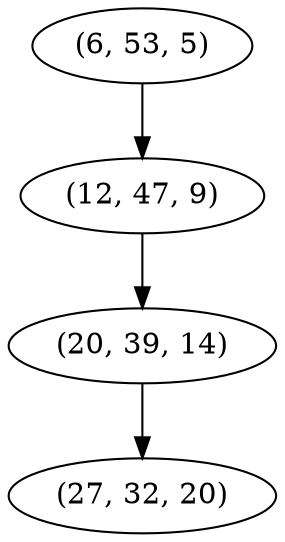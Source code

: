 digraph tree {
    "(6, 53, 5)";
    "(12, 47, 9)";
    "(20, 39, 14)";
    "(27, 32, 20)";
    "(6, 53, 5)" -> "(12, 47, 9)";
    "(12, 47, 9)" -> "(20, 39, 14)";
    "(20, 39, 14)" -> "(27, 32, 20)";
}
